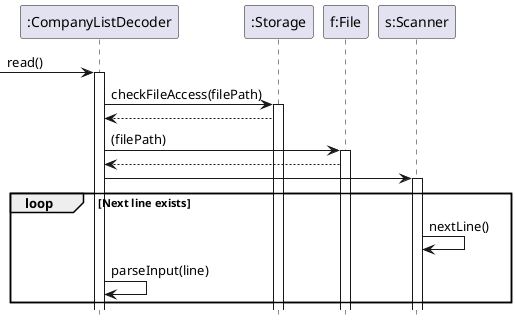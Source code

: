 @startuml
'https://plantuml.com/sequence-diagram

hide footbox

 -> ":CompanyListDecoder": read()
     activate ":CompanyListDecoder"
        ":CompanyListDecoder" -> ":Storage" :checkFileAccess(filePath)
        activate ":Storage"
        ":Storage" --> ":CompanyListDecoder"
        ":CompanyListDecoder" -> "f:File" :(filePath)
        activate "f:File"
            "f:File" --> ":CompanyListDecoder"
        ":CompanyListDecoder" -> "s:Scanner"
        activate "s:Scanner"
            loop Next line exists
                "s:Scanner" -> "s:Scanner" : nextLine()
                ":CompanyListDecoder" -> ":CompanyListDecoder" :parseInput(line)
            end

@enduml